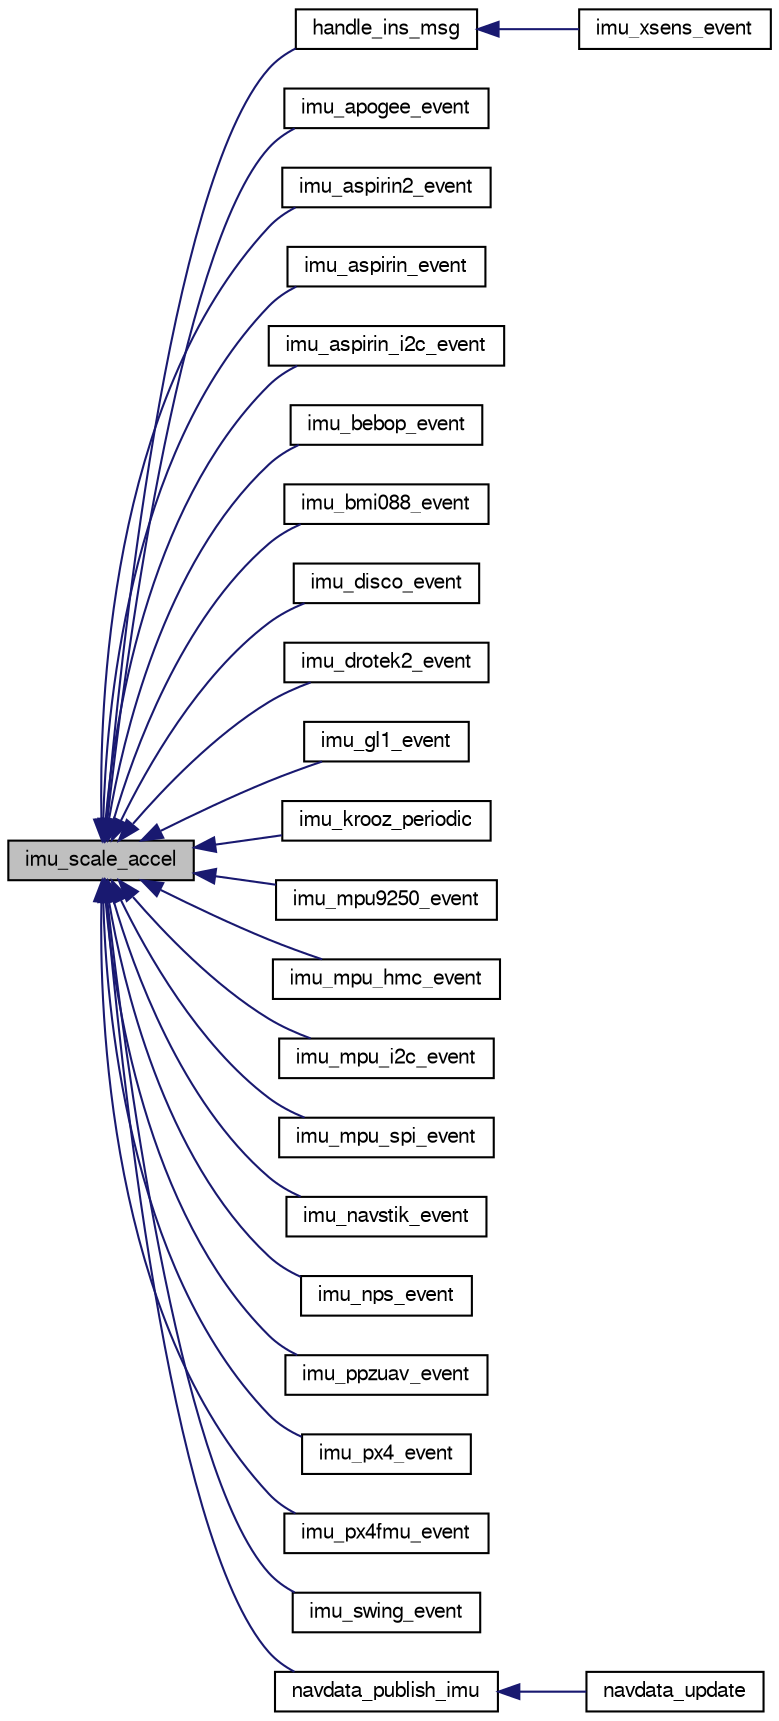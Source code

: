 digraph "imu_scale_accel"
{
  edge [fontname="FreeSans",fontsize="10",labelfontname="FreeSans",labelfontsize="10"];
  node [fontname="FreeSans",fontsize="10",shape=record];
  rankdir="LR";
  Node1 [label="imu_scale_accel",height=0.2,width=0.4,color="black", fillcolor="grey75", style="filled", fontcolor="black"];
  Node1 -> Node2 [dir="back",color="midnightblue",fontsize="10",style="solid",fontname="FreeSans"];
  Node2 [label="handle_ins_msg",height=0.2,width=0.4,color="black", fillcolor="white", style="filled",URL="$imu__xsens_8c.html#a01a96d75a3da02e6c7046cff96b1f7e6"];
  Node2 -> Node3 [dir="back",color="midnightblue",fontsize="10",style="solid",fontname="FreeSans"];
  Node3 [label="imu_xsens_event",height=0.2,width=0.4,color="black", fillcolor="white", style="filled",URL="$imu__xsens_8h.html#a881da7d1492e95d09c81c6f3c5a1e4cd"];
  Node1 -> Node4 [dir="back",color="midnightblue",fontsize="10",style="solid",fontname="FreeSans"];
  Node4 [label="imu_apogee_event",height=0.2,width=0.4,color="black", fillcolor="white", style="filled",URL="$imu__apogee_8h.html#a60395d55d1c3bbb3773a3bc79f210884"];
  Node1 -> Node5 [dir="back",color="midnightblue",fontsize="10",style="solid",fontname="FreeSans"];
  Node5 [label="imu_aspirin2_event",height=0.2,width=0.4,color="black", fillcolor="white", style="filled",URL="$imu__aspirin__2__spi_8h.html#a1d1263b727aeee52bd78b9d3ec3b40bd"];
  Node1 -> Node6 [dir="back",color="midnightblue",fontsize="10",style="solid",fontname="FreeSans"];
  Node6 [label="imu_aspirin_event",height=0.2,width=0.4,color="black", fillcolor="white", style="filled",URL="$imu__aspirin_8h.html#aa229c37c4339ad08d83c4d72f30a1fd5"];
  Node1 -> Node7 [dir="back",color="midnightblue",fontsize="10",style="solid",fontname="FreeSans"];
  Node7 [label="imu_aspirin_i2c_event",height=0.2,width=0.4,color="black", fillcolor="white", style="filled",URL="$imu__aspirin__i2c_8h.html#a6369e8522e39224b5076e7837c0032f2"];
  Node1 -> Node8 [dir="back",color="midnightblue",fontsize="10",style="solid",fontname="FreeSans"];
  Node8 [label="imu_bebop_event",height=0.2,width=0.4,color="black", fillcolor="white", style="filled",URL="$imu__bebop_8h.html#abf59a3c40b631f23435da34574ce0197",tooltip="Handle all the events of the Navstik IMU components. "];
  Node1 -> Node9 [dir="back",color="midnightblue",fontsize="10",style="solid",fontname="FreeSans"];
  Node9 [label="imu_bmi088_event",height=0.2,width=0.4,color="black", fillcolor="white", style="filled",URL="$imu__bmi088__i2c_8h.html#a688a0cac0c423c242b7b08fc7b6de2b4"];
  Node1 -> Node10 [dir="back",color="midnightblue",fontsize="10",style="solid",fontname="FreeSans"];
  Node10 [label="imu_disco_event",height=0.2,width=0.4,color="black", fillcolor="white", style="filled",URL="$imu__disco_8h.html#af4556078aa1856220d57e9f6d92c6e28",tooltip="Handle all the events of the Disco IMU components. "];
  Node1 -> Node11 [dir="back",color="midnightblue",fontsize="10",style="solid",fontname="FreeSans"];
  Node11 [label="imu_drotek2_event",height=0.2,width=0.4,color="black", fillcolor="white", style="filled",URL="$imu__drotek__10dof__v2_8h.html#a740371769417e71440eda6835e29a667"];
  Node1 -> Node12 [dir="back",color="midnightblue",fontsize="10",style="solid",fontname="FreeSans"];
  Node12 [label="imu_gl1_event",height=0.2,width=0.4,color="black", fillcolor="white", style="filled",URL="$imu__gl1_8h.html#accca4f4c7d6f0ecd6cd6f210818c4b1b"];
  Node1 -> Node13 [dir="back",color="midnightblue",fontsize="10",style="solid",fontname="FreeSans"];
  Node13 [label="imu_krooz_periodic",height=0.2,width=0.4,color="black", fillcolor="white", style="filled",URL="$imu__krooz__memsic_8h.html#ab08778663ab0f652f6b5ffa063a71407"];
  Node1 -> Node14 [dir="back",color="midnightblue",fontsize="10",style="solid",fontname="FreeSans"];
  Node14 [label="imu_mpu9250_event",height=0.2,width=0.4,color="black", fillcolor="white", style="filled",URL="$imu__mpu9250__i2c_8c.html#af140d4e8a775be026073e67fd3080aa2"];
  Node1 -> Node15 [dir="back",color="midnightblue",fontsize="10",style="solid",fontname="FreeSans"];
  Node15 [label="imu_mpu_hmc_event",height=0.2,width=0.4,color="black", fillcolor="white", style="filled",URL="$imu__mpu6000__hmc5883_8h.html#ae9d618a59cee7e4c02666223bc3bf07e"];
  Node1 -> Node16 [dir="back",color="midnightblue",fontsize="10",style="solid",fontname="FreeSans"];
  Node16 [label="imu_mpu_i2c_event",height=0.2,width=0.4,color="black", fillcolor="white", style="filled",URL="$imu__mpu60x0__i2c_8h.html#ad17d2b5d68bee1716b36c12a01cb1b31"];
  Node1 -> Node17 [dir="back",color="midnightblue",fontsize="10",style="solid",fontname="FreeSans"];
  Node17 [label="imu_mpu_spi_event",height=0.2,width=0.4,color="black", fillcolor="white", style="filled",URL="$imu__mpu6000_8h.html#adeded9c36c67ea0bb8d9711c9992dea0"];
  Node1 -> Node18 [dir="back",color="midnightblue",fontsize="10",style="solid",fontname="FreeSans"];
  Node18 [label="imu_navstik_event",height=0.2,width=0.4,color="black", fillcolor="white", style="filled",URL="$imu__navstik_8h.html#a2ddc38f9314a98d94376d14851bb0bcd",tooltip="Handle all the events of the Navstik IMU components. "];
  Node1 -> Node19 [dir="back",color="midnightblue",fontsize="10",style="solid",fontname="FreeSans"];
  Node19 [label="imu_nps_event",height=0.2,width=0.4,color="black", fillcolor="white", style="filled",URL="$imu__nps_8h.html#ab288e8eb3d91d5c0e27e6f34cbe5e5ac"];
  Node1 -> Node20 [dir="back",color="midnightblue",fontsize="10",style="solid",fontname="FreeSans"];
  Node20 [label="imu_ppzuav_event",height=0.2,width=0.4,color="black", fillcolor="white", style="filled",URL="$imu__ppzuav_8h.html#a51ff6c245630bbf2701dc550ce24ef23"];
  Node1 -> Node21 [dir="back",color="midnightblue",fontsize="10",style="solid",fontname="FreeSans"];
  Node21 [label="imu_px4_event",height=0.2,width=0.4,color="black", fillcolor="white", style="filled",URL="$imu__px4fmu__v2_84_8h.html#adc3f36e2267ea507426576f9b338c714"];
  Node1 -> Node22 [dir="back",color="midnightblue",fontsize="10",style="solid",fontname="FreeSans"];
  Node22 [label="imu_px4fmu_event",height=0.2,width=0.4,color="black", fillcolor="white", style="filled",URL="$imu__px4fmu_8h.html#af65bf55913e04b2d90bdffb1c94c169c"];
  Node1 -> Node23 [dir="back",color="midnightblue",fontsize="10",style="solid",fontname="FreeSans"];
  Node23 [label="imu_swing_event",height=0.2,width=0.4,color="black", fillcolor="white", style="filled",URL="$imu__swing_8h.html#a5aac35a83517e6e9f0929e9a2a404bd3",tooltip="Handle all the events of the Navstik IMU components. "];
  Node1 -> Node24 [dir="back",color="midnightblue",fontsize="10",style="solid",fontname="FreeSans"];
  Node24 [label="navdata_publish_imu",height=0.2,width=0.4,color="black", fillcolor="white", style="filled",URL="$navdata_8c.html#ad05e4e99b6d26c643c0841c315d292a4"];
  Node24 -> Node25 [dir="back",color="midnightblue",fontsize="10",style="solid",fontname="FreeSans"];
  Node25 [label="navdata_update",height=0.2,width=0.4,color="black", fillcolor="white", style="filled",URL="$navdata_8h.html#aded131295af4c39b10199bae2e560438",tooltip="Update the navdata (event loop) "];
}
